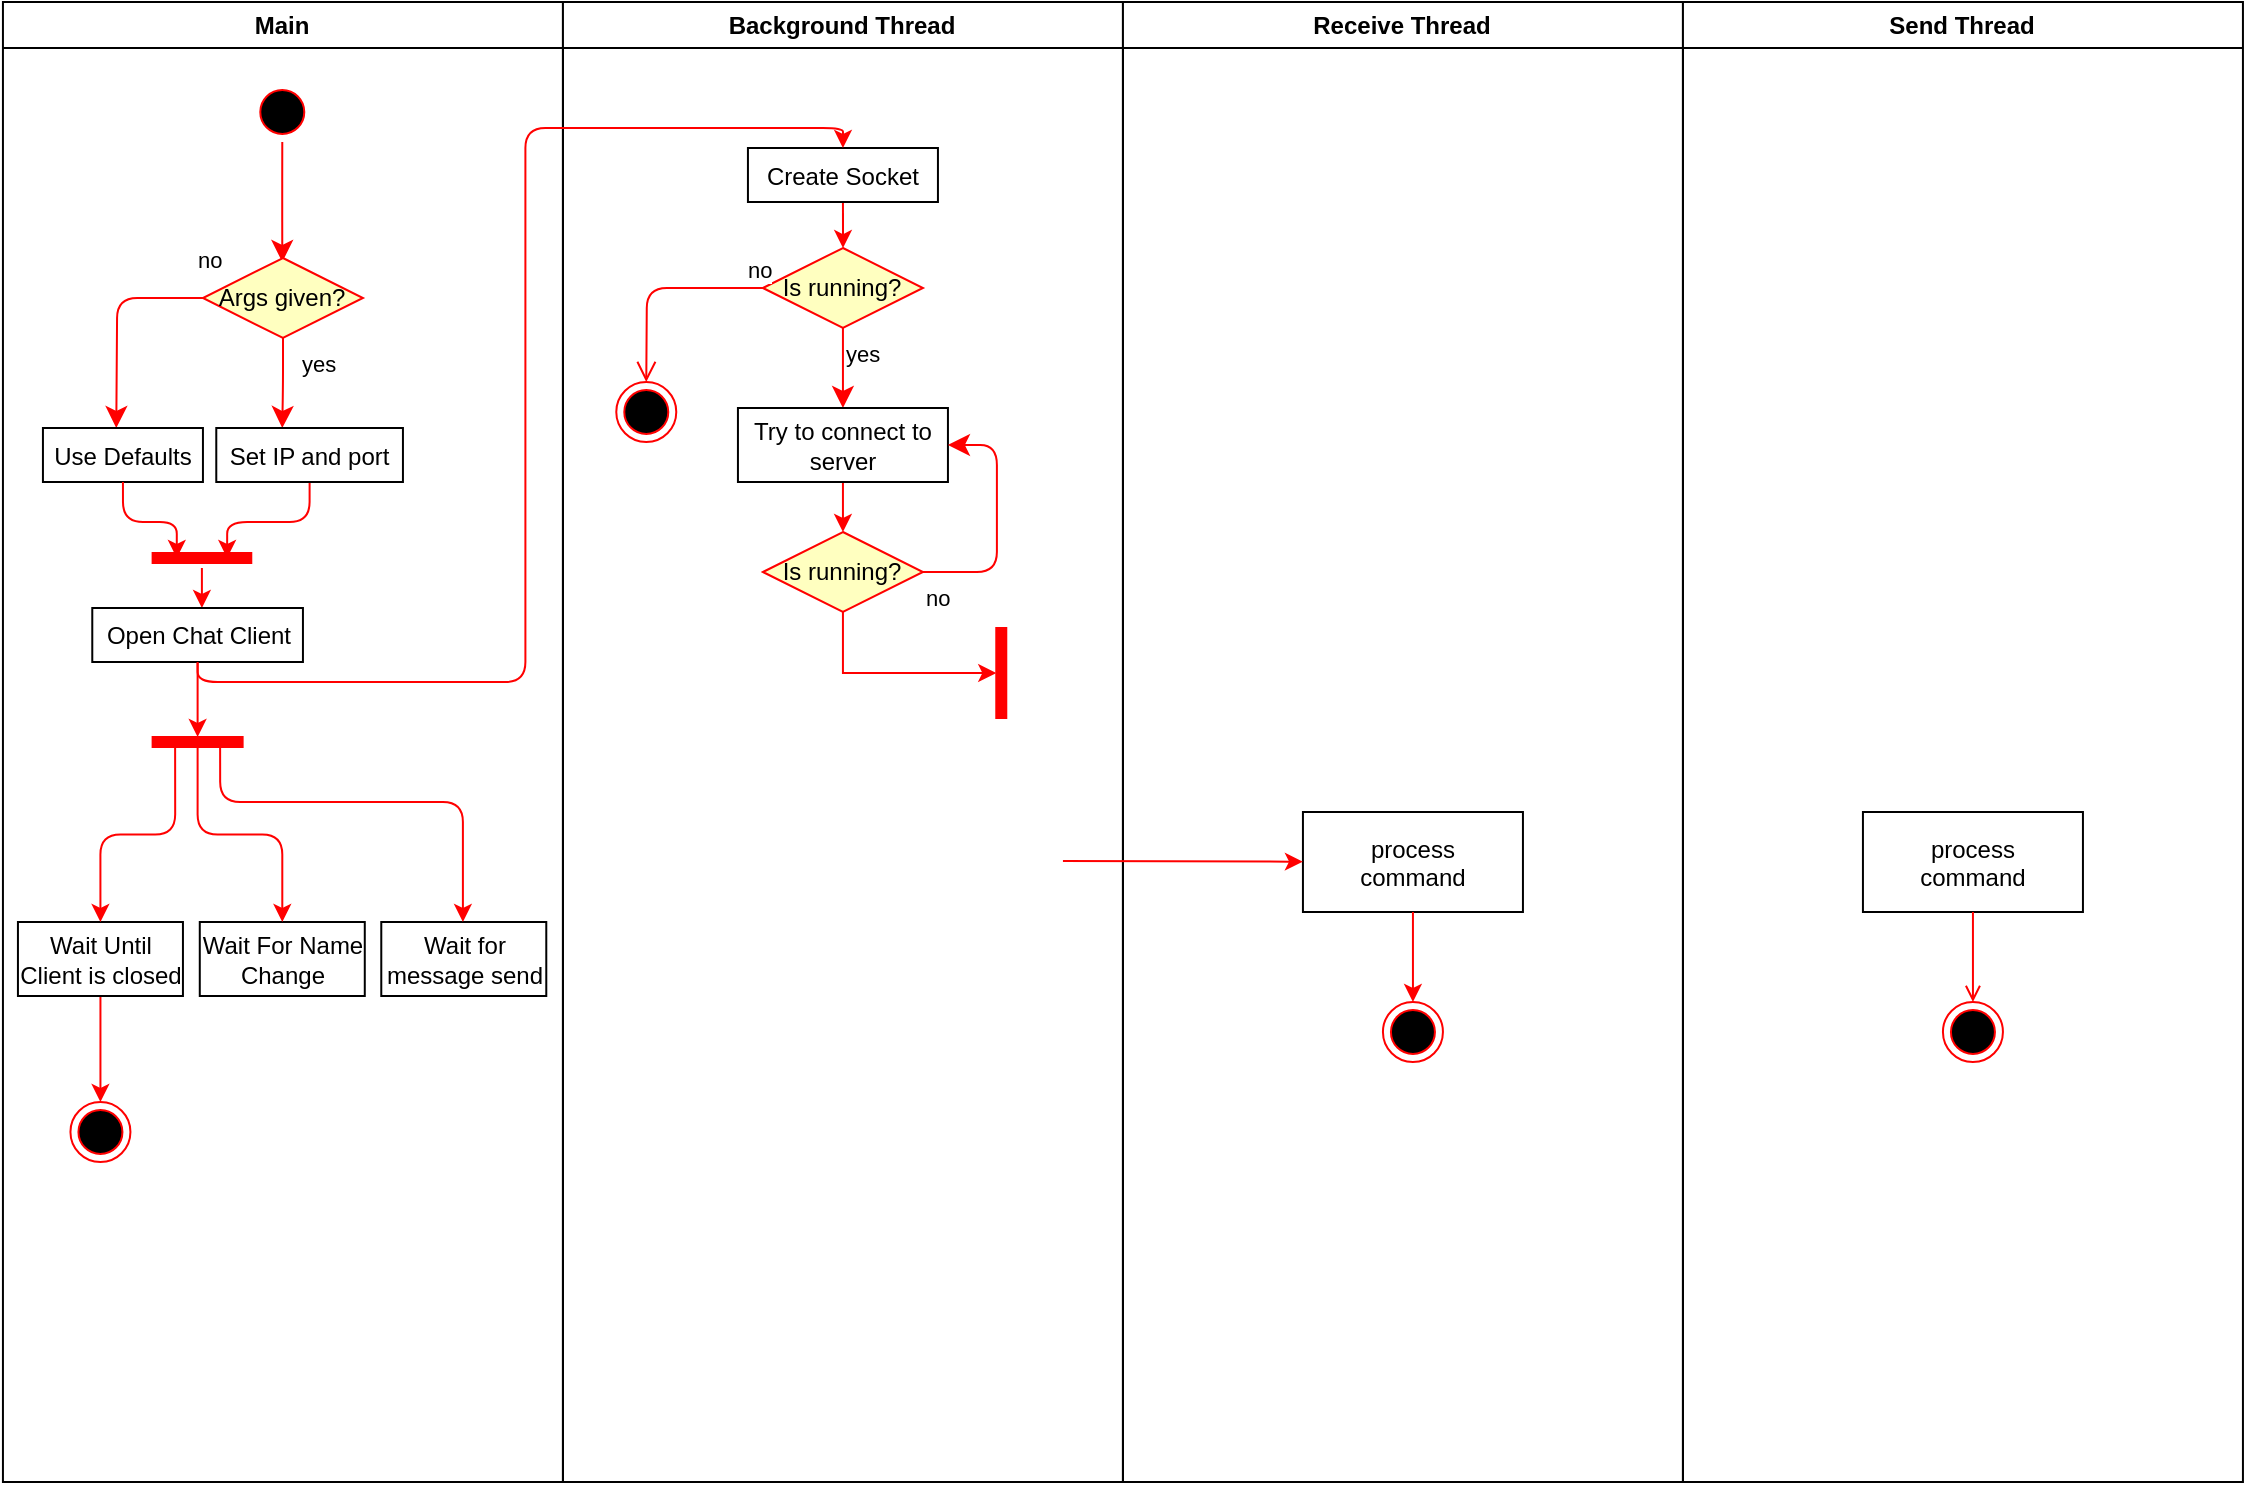 <mxfile version="12.7.0" type="device"><diagram name="Page-1" id="e7e014a7-5840-1c2e-5031-d8a46d1fe8dd"><mxGraphModel dx="1673" dy="934" grid="1" gridSize="10" guides="1" tooltips="1" connect="1" arrows="1" fold="1" page="1" pageScale="1" pageWidth="1169" pageHeight="826" background="#ffffff" math="0" shadow="0"><root><mxCell id="0"/><mxCell id="1" parent="0"/><mxCell id="2" value="Main" style="swimlane;whiteSpace=wrap" parent="1" vertex="1"><mxGeometry x="23.47" y="20" width="280" height="740" as="geometry"/></mxCell><mxCell id="jKpoSfnowZAVddqlzxRL-53" value="" style="ellipse;html=1;shape=startState;fillColor=#000000;strokeColor=#ff0000;" vertex="1" parent="2"><mxGeometry x="124.67" y="40" width="30" height="30" as="geometry"/></mxCell><mxCell id="jKpoSfnowZAVddqlzxRL-54" value="" style="edgeStyle=orthogonalEdgeStyle;html=1;verticalAlign=bottom;endArrow=classic;endSize=8;strokeColor=#ff0000;endFill=1;" edge="1" source="jKpoSfnowZAVddqlzxRL-53" parent="2"><mxGeometry relative="1" as="geometry"><mxPoint x="139.67" y="130" as="targetPoint"/></mxGeometry></mxCell><mxCell id="jKpoSfnowZAVddqlzxRL-55" value="Args given?" style="rhombus;whiteSpace=wrap;html=1;fillColor=#ffffc0;strokeColor=#ff0000;" vertex="1" parent="2"><mxGeometry x="100.0" y="128" width="80" height="40" as="geometry"/></mxCell><mxCell id="jKpoSfnowZAVddqlzxRL-56" value="no" style="edgeStyle=orthogonalEdgeStyle;html=1;align=left;verticalAlign=bottom;endArrow=classic;endSize=8;strokeColor=#FF0000;exitX=0;exitY=0.5;exitDx=0;exitDy=0;endFill=1;" edge="1" source="jKpoSfnowZAVddqlzxRL-55" parent="2"><mxGeometry x="-0.923" y="-10" relative="1" as="geometry"><mxPoint x="56.67" y="213" as="targetPoint"/><mxPoint as="offset"/></mxGeometry></mxCell><mxCell id="jKpoSfnowZAVddqlzxRL-57" value="yes" style="edgeStyle=orthogonalEdgeStyle;html=1;align=left;verticalAlign=top;endArrow=classic;endSize=8;strokeColor=#ff0000;endFill=1;" edge="1" source="jKpoSfnowZAVddqlzxRL-55" parent="2"><mxGeometry x="-1" y="7" relative="1" as="geometry"><mxPoint x="139.67" y="213" as="targetPoint"/><mxPoint as="offset"/></mxGeometry></mxCell><mxCell id="jKpoSfnowZAVddqlzxRL-59" value="Use Defaults" style="" vertex="1" parent="2"><mxGeometry x="20" y="213" width="80" height="27" as="geometry"/></mxCell><mxCell id="jKpoSfnowZAVddqlzxRL-65" style="edgeStyle=orthogonalEdgeStyle;rounded=1;orthogonalLoop=1;jettySize=auto;html=1;exitX=0.5;exitY=1;exitDx=0;exitDy=0;entryX=0.75;entryY=0.5;entryDx=0;entryDy=0;entryPerimeter=0;strokeColor=#FF0000;" edge="1" parent="2" source="jKpoSfnowZAVddqlzxRL-60" target="jKpoSfnowZAVddqlzxRL-62"><mxGeometry relative="1" as="geometry"/></mxCell><mxCell id="jKpoSfnowZAVddqlzxRL-60" value="Set IP and port" style="" vertex="1" parent="2"><mxGeometry x="106.67" y="213" width="93.33" height="27" as="geometry"/></mxCell><mxCell id="jKpoSfnowZAVddqlzxRL-68" value="" style="edgeStyle=orthogonalEdgeStyle;rounded=1;orthogonalLoop=1;jettySize=auto;html=1;strokeColor=#FF0000;" edge="1" parent="2" source="jKpoSfnowZAVddqlzxRL-62"><mxGeometry relative="1" as="geometry"><mxPoint x="99.67" y="303" as="targetPoint"/></mxGeometry></mxCell><mxCell id="jKpoSfnowZAVddqlzxRL-62" value="" style="shape=line;html=1;strokeWidth=6;strokeColor=#ff0000;" vertex="1" parent="2"><mxGeometry x="74.34" y="273" width="50.33" height="10" as="geometry"/></mxCell><mxCell id="jKpoSfnowZAVddqlzxRL-61" style="edgeStyle=orthogonalEdgeStyle;orthogonalLoop=1;jettySize=auto;html=1;exitX=0.5;exitY=1;exitDx=0;exitDy=0;fillColor=#f8cecc;strokeColor=#FF0000;rounded=1;entryX=0.25;entryY=0.5;entryDx=0;entryDy=0;entryPerimeter=0;" edge="1" parent="2" source="jKpoSfnowZAVddqlzxRL-59" target="jKpoSfnowZAVddqlzxRL-62"><mxGeometry relative="1" as="geometry"><mxPoint x="76.67" y="333" as="targetPoint"/></mxGeometry></mxCell><mxCell id="jKpoSfnowZAVddqlzxRL-98" style="edgeStyle=orthogonalEdgeStyle;rounded=1;orthogonalLoop=1;jettySize=auto;html=1;exitX=0.5;exitY=1;exitDx=0;exitDy=0;entryX=0;entryY=0.5;entryDx=0;entryDy=0;endArrow=classic;endFill=1;strokeColor=#FF0000;" edge="1" parent="2" source="jKpoSfnowZAVddqlzxRL-69" target="jKpoSfnowZAVddqlzxRL-96"><mxGeometry relative="1" as="geometry"/></mxCell><mxCell id="jKpoSfnowZAVddqlzxRL-69" value="Open Chat Client" style="html=1;" vertex="1" parent="2"><mxGeometry x="44.67" y="303" width="105.33" height="27" as="geometry"/></mxCell><mxCell id="jKpoSfnowZAVddqlzxRL-81" style="edgeStyle=none;rounded=1;orthogonalLoop=1;jettySize=auto;html=1;exitX=0.5;exitY=1;exitDx=0;exitDy=0;strokeColor=#FF0000;" edge="1" parent="2" source="jKpoSfnowZAVddqlzxRL-95" target="jKpoSfnowZAVddqlzxRL-78"><mxGeometry relative="1" as="geometry"><mxPoint x="45.0" y="450" as="sourcePoint"/></mxGeometry></mxCell><mxCell id="jKpoSfnowZAVddqlzxRL-78" value="" style="ellipse;shape=endState;fillColor=#000000;strokeColor=#ff0000" vertex="1" parent="2"><mxGeometry x="33.75" y="550" width="30" height="30" as="geometry"/></mxCell><mxCell id="jKpoSfnowZAVddqlzxRL-95" value="Wait Until Client is closed" style="whiteSpace=wrap;" vertex="1" parent="2"><mxGeometry x="7.5" y="460" width="82.5" height="37" as="geometry"/></mxCell><mxCell id="jKpoSfnowZAVddqlzxRL-100" style="edgeStyle=orthogonalEdgeStyle;rounded=1;orthogonalLoop=1;jettySize=auto;html=1;exitX=1;exitY=0.75;exitDx=0;exitDy=0;entryX=0.5;entryY=0;entryDx=0;entryDy=0;endArrow=classic;endFill=1;strokeColor=#FF0000;" edge="1" parent="2" source="jKpoSfnowZAVddqlzxRL-96" target="jKpoSfnowZAVddqlzxRL-95"><mxGeometry relative="1" as="geometry"/></mxCell><mxCell id="jKpoSfnowZAVddqlzxRL-96" value="" style="whiteSpace=wrap;strokeColor=#FF0000;fillColor=#FF0000;rotation=90;" vertex="1" parent="2"><mxGeometry x="94.84" y="347.5" width="5" height="45" as="geometry"/></mxCell><mxCell id="jKpoSfnowZAVddqlzxRL-103" value="Wait For Name Change" style="whiteSpace=wrap;" vertex="1" parent="2"><mxGeometry x="98.42" y="460" width="82.5" height="37" as="geometry"/></mxCell><mxCell id="jKpoSfnowZAVddqlzxRL-104" value="Wait for message send" style="whiteSpace=wrap;" vertex="1" parent="2"><mxGeometry x="189.17" y="460" width="82.5" height="37" as="geometry"/></mxCell><mxCell id="jKpoSfnowZAVddqlzxRL-101" style="edgeStyle=orthogonalEdgeStyle;rounded=1;orthogonalLoop=1;jettySize=auto;html=1;exitX=1;exitY=0.5;exitDx=0;exitDy=0;endArrow=classic;endFill=1;strokeColor=#FF0000;" edge="1" parent="2" source="jKpoSfnowZAVddqlzxRL-96" target="jKpoSfnowZAVddqlzxRL-103"><mxGeometry relative="1" as="geometry"><mxPoint x="146.53" y="460" as="targetPoint"/></mxGeometry></mxCell><mxCell id="jKpoSfnowZAVddqlzxRL-102" style="edgeStyle=orthogonalEdgeStyle;rounded=1;orthogonalLoop=1;jettySize=auto;html=1;exitX=1;exitY=0.25;exitDx=0;exitDy=0;endArrow=classic;endFill=1;strokeColor=#FF0000;entryX=0.5;entryY=0;entryDx=0;entryDy=0;" edge="1" parent="2" source="jKpoSfnowZAVddqlzxRL-96" target="jKpoSfnowZAVddqlzxRL-104"><mxGeometry relative="1" as="geometry"><mxPoint x="236.53" y="430" as="targetPoint"/><Array as="points"><mxPoint x="109" y="400"/><mxPoint x="230" y="400"/><mxPoint x="230" y="460"/></Array></mxGeometry></mxCell><mxCell id="3" value="Background Thread" style="swimlane;whiteSpace=wrap" parent="1" vertex="1"><mxGeometry x="303.47" y="20" width="280" height="740" as="geometry"><mxRectangle x="303.33" y="127" width="80" height="23" as="alternateBounds"/></mxGeometry></mxCell><mxCell id="jKpoSfnowZAVddqlzxRL-74" style="edgeStyle=orthogonalEdgeStyle;rounded=1;orthogonalLoop=1;jettySize=auto;html=1;exitX=0.5;exitY=1;exitDx=0;exitDy=0;strokeColor=#FF0000;" edge="1" parent="3" source="15" target="jKpoSfnowZAVddqlzxRL-71"><mxGeometry relative="1" as="geometry"/></mxCell><mxCell id="15" value="Create Socket" style="" parent="3" vertex="1"><mxGeometry x="92.5" y="73" width="95" height="27" as="geometry"/></mxCell><mxCell id="34" value="" style="whiteSpace=wrap;strokeColor=#FF0000;fillColor=#FF0000" parent="3" vertex="1"><mxGeometry x="216.67" y="313" width="5" height="45" as="geometry"/></mxCell><mxCell id="41" value="" style="edgeStyle=elbowEdgeStyle;elbow=horizontal;entryX=0;entryY=0.5;strokeColor=#FF0000;endArrow=classic;endFill=1;rounded=0;exitX=0.5;exitY=1;exitDx=0;exitDy=0;" parent="3" source="jKpoSfnowZAVddqlzxRL-86" target="34" edge="1"><mxGeometry width="100" height="100" relative="1" as="geometry"><mxPoint x="146.67" y="313" as="sourcePoint"/><mxPoint x="160" y="380" as="targetPoint"/><Array as="points"><mxPoint x="140" y="323"/></Array></mxGeometry></mxCell><mxCell id="jKpoSfnowZAVddqlzxRL-71" value="Is running?" style="rhombus;whiteSpace=wrap;html=1;fillColor=#ffffc0;strokeColor=#ff0000;" vertex="1" parent="3"><mxGeometry x="100.0" y="123" width="80" height="40" as="geometry"/></mxCell><mxCell id="jKpoSfnowZAVddqlzxRL-72" value="no" style="edgeStyle=orthogonalEdgeStyle;html=1;align=left;verticalAlign=bottom;endArrow=open;endSize=8;strokeColor=#ff0000;exitX=0;exitY=0.5;exitDx=0;exitDy=0;" edge="1" source="jKpoSfnowZAVddqlzxRL-71" parent="3" target="jKpoSfnowZAVddqlzxRL-82"><mxGeometry x="-0.833" relative="1" as="geometry"><mxPoint x="66.67" y="193" as="targetPoint"/><mxPoint x="96.67" y="145" as="sourcePoint"/><Array as="points"><mxPoint x="42" y="143"/></Array><mxPoint as="offset"/></mxGeometry></mxCell><mxCell id="jKpoSfnowZAVddqlzxRL-73" value="yes" style="edgeStyle=orthogonalEdgeStyle;html=1;align=left;verticalAlign=top;endArrow=classic;endSize=8;strokeColor=#ff0000;entryX=0.5;entryY=0;entryDx=0;entryDy=0;endFill=1;" edge="1" source="jKpoSfnowZAVddqlzxRL-71" parent="3" target="18"><mxGeometry x="-1" relative="1" as="geometry"><mxPoint x="139.67" y="203" as="targetPoint"/></mxGeometry></mxCell><mxCell id="jKpoSfnowZAVddqlzxRL-82" value="" style="ellipse;shape=endState;fillColor=#000000;strokeColor=#ff0000" vertex="1" parent="3"><mxGeometry x="26.67" y="190" width="30" height="30" as="geometry"/></mxCell><mxCell id="jKpoSfnowZAVddqlzxRL-87" style="edgeStyle=none;rounded=1;orthogonalLoop=1;jettySize=auto;html=1;exitX=0.5;exitY=1;exitDx=0;exitDy=0;strokeColor=#FF0000;" edge="1" parent="3" source="18" target="jKpoSfnowZAVddqlzxRL-86"><mxGeometry relative="1" as="geometry"/></mxCell><mxCell id="18" value="Try to connect to server" style="whiteSpace=wrap;" parent="3" vertex="1"><mxGeometry x="87.5" y="203" width="105" height="37" as="geometry"/></mxCell><mxCell id="jKpoSfnowZAVddqlzxRL-86" value="Is running?" style="rhombus;whiteSpace=wrap;html=1;fillColor=#ffffc0;strokeColor=#ff0000;" vertex="1" parent="3"><mxGeometry x="100.0" y="265" width="80" height="40" as="geometry"/></mxCell><mxCell id="jKpoSfnowZAVddqlzxRL-92" value="no&lt;br&gt;" style="edgeStyle=orthogonalEdgeStyle;html=1;align=left;verticalAlign=top;endArrow=classic;endSize=8;strokeColor=#ff0000;entryX=1;entryY=0.5;entryDx=0;entryDy=0;exitX=1;exitY=0.5;exitDx=0;exitDy=0;endFill=1;" edge="1" parent="3" source="jKpoSfnowZAVddqlzxRL-86" target="18"><mxGeometry x="-1" relative="1" as="geometry"><mxPoint x="453.33" y="340" as="targetPoint"/><mxPoint x="453.33" y="300" as="sourcePoint"/><Array as="points"><mxPoint x="217" y="285"/><mxPoint x="217" y="222"/></Array></mxGeometry></mxCell><mxCell id="4" value="Receive Thread" style="swimlane;whiteSpace=wrap" parent="1" vertex="1"><mxGeometry x="583.47" y="20" width="280" height="740" as="geometry"><mxRectangle x="724.5" y="128" width="80" height="23" as="alternateBounds"/></mxGeometry></mxCell><mxCell id="33" value="process&#10;command" style="" parent="4" vertex="1"><mxGeometry x="90" y="405" width="110" height="50" as="geometry"/></mxCell><mxCell id="37" value="" style="edgeStyle=none;strokeColor=#FF0000;endArrow=classic;endFill=1;rounded=0" parent="4" target="33" edge="1"><mxGeometry width="100" height="100" relative="1" as="geometry"><mxPoint x="-30" y="429.5" as="sourcePoint"/><mxPoint x="90" y="429.5" as="targetPoint"/></mxGeometry></mxCell><mxCell id="38" value="" style="ellipse;shape=endState;fillColor=#000000;strokeColor=#ff0000" parent="4" vertex="1"><mxGeometry x="130" y="500" width="30" height="30" as="geometry"/></mxCell><mxCell id="39" value="" style="endArrow=classic;strokeColor=#FF0000;endFill=1;rounded=0" parent="4" source="33" target="38" edge="1"><mxGeometry relative="1" as="geometry"/></mxCell><mxCell id="20" value="" style="endArrow=classic;strokeColor=#FF0000;endFill=1;rounded=1;exitX=0.5;exitY=1;exitDx=0;exitDy=0;edgeStyle=orthogonalEdgeStyle;entryX=0.5;entryY=0;entryDx=0;entryDy=0;elbow=vertical;" parent="1" source="jKpoSfnowZAVddqlzxRL-69" target="15" edge="1"><mxGeometry relative="1" as="geometry"><mxPoint x="193.47" y="370" as="sourcePoint"/></mxGeometry></mxCell><mxCell id="jKpoSfnowZAVddqlzxRL-41" value="Send Thread" style="swimlane;whiteSpace=wrap;startSize=23;" vertex="1" parent="1"><mxGeometry x="863.47" y="20" width="280" height="740" as="geometry"><mxRectangle x="1004.5" y="128" width="80" height="23" as="alternateBounds"/></mxGeometry></mxCell><mxCell id="jKpoSfnowZAVddqlzxRL-42" value="process&#10;command" style="" vertex="1" parent="jKpoSfnowZAVddqlzxRL-41"><mxGeometry x="90" y="405" width="110" height="50" as="geometry"/></mxCell><mxCell id="jKpoSfnowZAVddqlzxRL-45" value="" style="ellipse;shape=endState;fillColor=#000000;strokeColor=#ff0000" vertex="1" parent="jKpoSfnowZAVddqlzxRL-41"><mxGeometry x="130" y="500" width="30" height="30" as="geometry"/></mxCell><mxCell id="jKpoSfnowZAVddqlzxRL-46" value="" style="endArrow=open;strokeColor=#FF0000;endFill=1;rounded=0" edge="1" parent="jKpoSfnowZAVddqlzxRL-41" source="jKpoSfnowZAVddqlzxRL-42" target="jKpoSfnowZAVddqlzxRL-45"><mxGeometry relative="1" as="geometry"/></mxCell></root></mxGraphModel></diagram></mxfile>